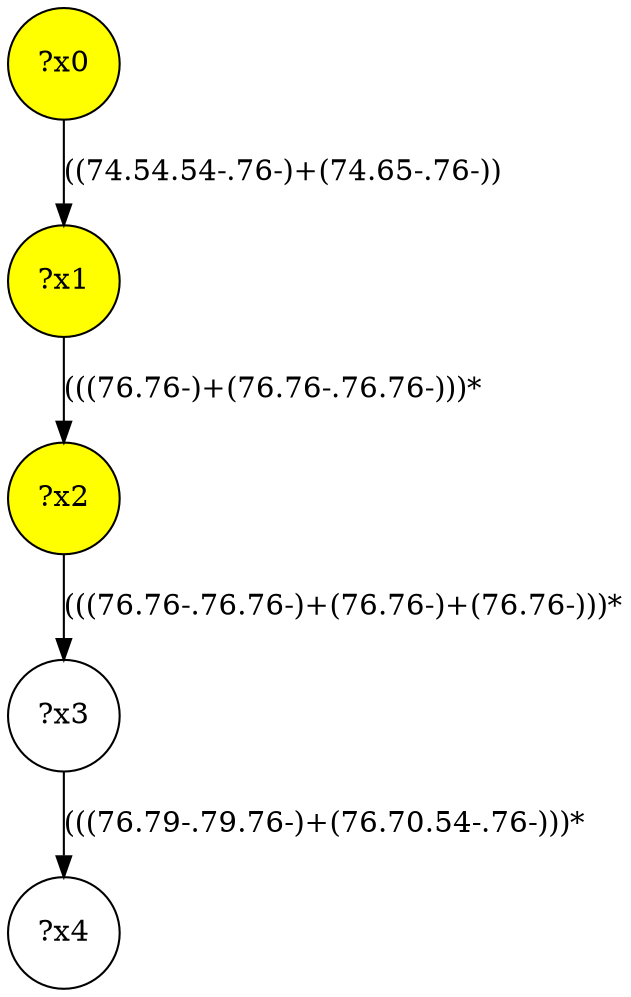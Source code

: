 digraph g {
	x1 [fillcolor="yellow", style="filled," shape=circle, label="?x1"];
	x2 [fillcolor="yellow", style="filled," shape=circle, label="?x2"];
	x0 [fillcolor="yellow", style="filled," shape=circle, label="?x0"];
	x0 -> x1 [label="((74.54.54-.76-)+(74.65-.76-))"];
	x1 -> x2 [label="(((76.76-)+(76.76-.76.76-)))*"];
	x3 [shape=circle, label="?x3"];
	x2 -> x3 [label="(((76.76-.76.76-)+(76.76-)+(76.76-)))*"];
	x4 [shape=circle, label="?x4"];
	x3 -> x4 [label="(((76.79-.79.76-)+(76.70.54-.76-)))*"];
}
